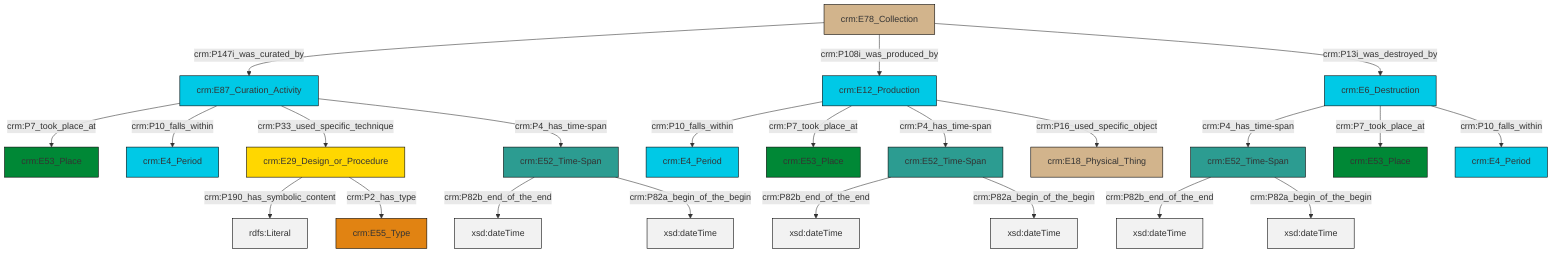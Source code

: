 graph TD
classDef Literal fill:#f2f2f2,stroke:#000000;
classDef CRM_Entity fill:#FFFFFF,stroke:#000000;
classDef Temporal_Entity fill:#00C9E6, stroke:#000000;
classDef Type fill:#E18312, stroke:#000000;
classDef Time-Span fill:#2C9C91, stroke:#000000;
classDef Appellation fill:#FFEB7F, stroke:#000000;
classDef Place fill:#008836, stroke:#000000;
classDef Persistent_Item fill:#B266B2, stroke:#000000;
classDef Conceptual_Object fill:#FFD700, stroke:#000000;
classDef Physical_Thing fill:#D2B48C, stroke:#000000;
classDef Actor fill:#f58aad, stroke:#000000;
classDef PC_Classes fill:#4ce600, stroke:#000000;
classDef Multi fill:#cccccc,stroke:#000000;

0["crm:E87_Curation_Activity"]:::Temporal_Entity -->|crm:P7_took_place_at| 1["crm:E53_Place"]:::Place
4["crm:E29_Design_or_Procedure"]:::Conceptual_Object -->|crm:P190_has_symbolic_content| 5[rdfs:Literal]:::Literal
0["crm:E87_Curation_Activity"]:::Temporal_Entity -->|crm:P10_falls_within| 7["crm:E4_Period"]:::Temporal_Entity
8["crm:E52_Time-Span"]:::Time-Span -->|crm:P82b_end_of_the_end| 9[xsd:dateTime]:::Literal
2["crm:E52_Time-Span"]:::Time-Span -->|crm:P82b_end_of_the_end| 10[xsd:dateTime]:::Literal
11["crm:E6_Destruction"]:::Temporal_Entity -->|crm:P4_has_time-span| 2["crm:E52_Time-Span"]:::Time-Span
8["crm:E52_Time-Span"]:::Time-Span -->|crm:P82a_begin_of_the_begin| 12[xsd:dateTime]:::Literal
13["crm:E78_Collection"]:::Physical_Thing -->|crm:P147i_was_curated_by| 0["crm:E87_Curation_Activity"]:::Temporal_Entity
2["crm:E52_Time-Span"]:::Time-Span -->|crm:P82a_begin_of_the_begin| 16[xsd:dateTime]:::Literal
11["crm:E6_Destruction"]:::Temporal_Entity -->|crm:P7_took_place_at| 19["crm:E53_Place"]:::Place
20["crm:E12_Production"]:::Temporal_Entity -->|crm:P10_falls_within| 21["crm:E4_Period"]:::Temporal_Entity
0["crm:E87_Curation_Activity"]:::Temporal_Entity -->|crm:P33_used_specific_technique| 4["crm:E29_Design_or_Procedure"]:::Conceptual_Object
17["crm:E52_Time-Span"]:::Time-Span -->|crm:P82b_end_of_the_end| 28[xsd:dateTime]:::Literal
20["crm:E12_Production"]:::Temporal_Entity -->|crm:P7_took_place_at| 14["crm:E53_Place"]:::Place
13["crm:E78_Collection"]:::Physical_Thing -->|crm:P108i_was_produced_by| 20["crm:E12_Production"]:::Temporal_Entity
11["crm:E6_Destruction"]:::Temporal_Entity -->|crm:P10_falls_within| 33["crm:E4_Period"]:::Temporal_Entity
0["crm:E87_Curation_Activity"]:::Temporal_Entity -->|crm:P4_has_time-span| 8["crm:E52_Time-Span"]:::Time-Span
13["crm:E78_Collection"]:::Physical_Thing -->|crm:P13i_was_destroyed_by| 11["crm:E6_Destruction"]:::Temporal_Entity
20["crm:E12_Production"]:::Temporal_Entity -->|crm:P4_has_time-span| 17["crm:E52_Time-Span"]:::Time-Span
17["crm:E52_Time-Span"]:::Time-Span -->|crm:P82a_begin_of_the_begin| 36[xsd:dateTime]:::Literal
20["crm:E12_Production"]:::Temporal_Entity -->|crm:P16_used_specific_object| 30["crm:E18_Physical_Thing"]:::Physical_Thing
4["crm:E29_Design_or_Procedure"]:::Conceptual_Object -->|crm:P2_has_type| 23["crm:E55_Type"]:::Type